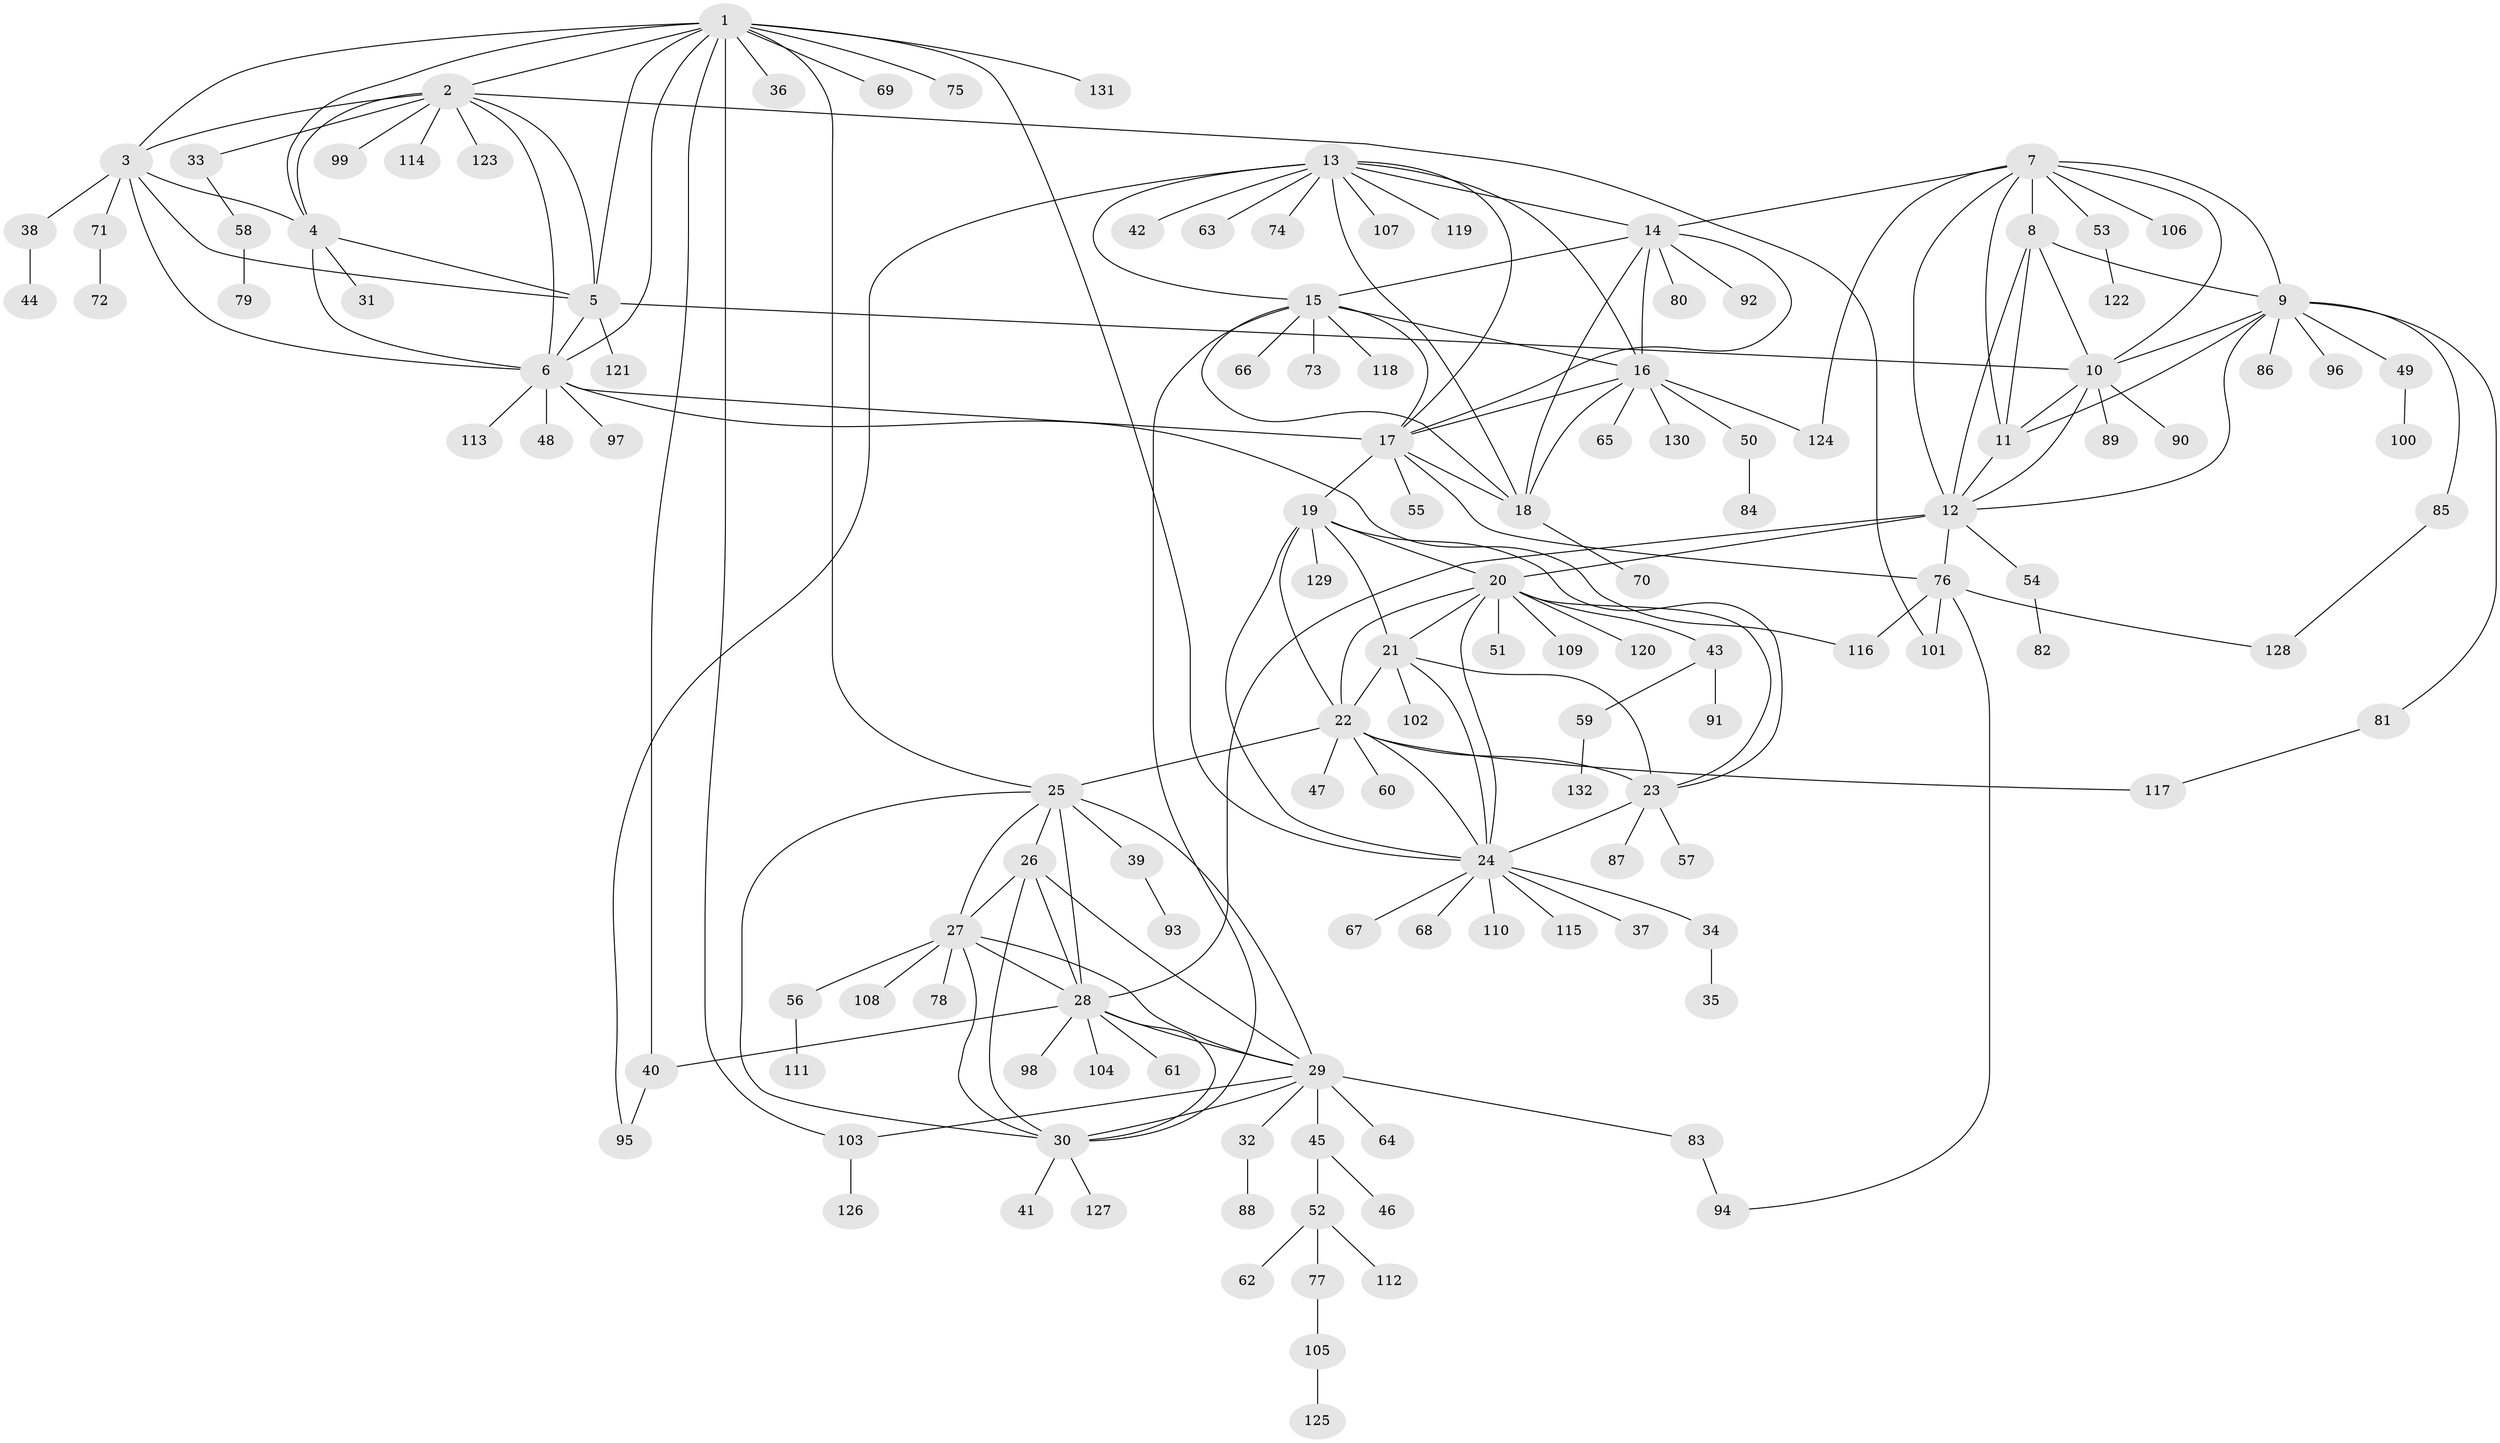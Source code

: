 // coarse degree distribution, {11: 0.020202020202020204, 6: 0.050505050505050504, 4: 0.030303030303030304, 8: 0.04040404040404041, 12: 0.020202020202020204, 9: 0.020202020202020204, 7: 0.030303030303030304, 5: 0.020202020202020204, 10: 0.030303030303030304, 1: 0.6060606060606061, 2: 0.12121212121212122, 3: 0.010101010101010102}
// Generated by graph-tools (version 1.1) at 2025/52/02/27/25 19:52:14]
// undirected, 132 vertices, 197 edges
graph export_dot {
graph [start="1"]
  node [color=gray90,style=filled];
  1;
  2;
  3;
  4;
  5;
  6;
  7;
  8;
  9;
  10;
  11;
  12;
  13;
  14;
  15;
  16;
  17;
  18;
  19;
  20;
  21;
  22;
  23;
  24;
  25;
  26;
  27;
  28;
  29;
  30;
  31;
  32;
  33;
  34;
  35;
  36;
  37;
  38;
  39;
  40;
  41;
  42;
  43;
  44;
  45;
  46;
  47;
  48;
  49;
  50;
  51;
  52;
  53;
  54;
  55;
  56;
  57;
  58;
  59;
  60;
  61;
  62;
  63;
  64;
  65;
  66;
  67;
  68;
  69;
  70;
  71;
  72;
  73;
  74;
  75;
  76;
  77;
  78;
  79;
  80;
  81;
  82;
  83;
  84;
  85;
  86;
  87;
  88;
  89;
  90;
  91;
  92;
  93;
  94;
  95;
  96;
  97;
  98;
  99;
  100;
  101;
  102;
  103;
  104;
  105;
  106;
  107;
  108;
  109;
  110;
  111;
  112;
  113;
  114;
  115;
  116;
  117;
  118;
  119;
  120;
  121;
  122;
  123;
  124;
  125;
  126;
  127;
  128;
  129;
  130;
  131;
  132;
  1 -- 2;
  1 -- 3;
  1 -- 4;
  1 -- 5;
  1 -- 6;
  1 -- 24;
  1 -- 25;
  1 -- 36;
  1 -- 40;
  1 -- 69;
  1 -- 75;
  1 -- 103;
  1 -- 131;
  2 -- 3;
  2 -- 4;
  2 -- 5;
  2 -- 6;
  2 -- 33;
  2 -- 99;
  2 -- 101;
  2 -- 114;
  2 -- 123;
  3 -- 4;
  3 -- 5;
  3 -- 6;
  3 -- 38;
  3 -- 71;
  4 -- 5;
  4 -- 6;
  4 -- 31;
  5 -- 6;
  5 -- 10;
  5 -- 121;
  6 -- 17;
  6 -- 48;
  6 -- 97;
  6 -- 113;
  6 -- 116;
  7 -- 8;
  7 -- 9;
  7 -- 10;
  7 -- 11;
  7 -- 12;
  7 -- 14;
  7 -- 53;
  7 -- 106;
  7 -- 124;
  8 -- 9;
  8 -- 10;
  8 -- 11;
  8 -- 12;
  9 -- 10;
  9 -- 11;
  9 -- 12;
  9 -- 49;
  9 -- 81;
  9 -- 85;
  9 -- 86;
  9 -- 96;
  10 -- 11;
  10 -- 12;
  10 -- 89;
  10 -- 90;
  11 -- 12;
  12 -- 20;
  12 -- 28;
  12 -- 54;
  12 -- 76;
  13 -- 14;
  13 -- 15;
  13 -- 16;
  13 -- 17;
  13 -- 18;
  13 -- 42;
  13 -- 63;
  13 -- 74;
  13 -- 95;
  13 -- 107;
  13 -- 119;
  14 -- 15;
  14 -- 16;
  14 -- 17;
  14 -- 18;
  14 -- 80;
  14 -- 92;
  15 -- 16;
  15 -- 17;
  15 -- 18;
  15 -- 30;
  15 -- 66;
  15 -- 73;
  15 -- 118;
  16 -- 17;
  16 -- 18;
  16 -- 50;
  16 -- 65;
  16 -- 124;
  16 -- 130;
  17 -- 18;
  17 -- 19;
  17 -- 55;
  17 -- 76;
  18 -- 70;
  19 -- 20;
  19 -- 21;
  19 -- 22;
  19 -- 23;
  19 -- 24;
  19 -- 129;
  20 -- 21;
  20 -- 22;
  20 -- 23;
  20 -- 24;
  20 -- 43;
  20 -- 51;
  20 -- 109;
  20 -- 120;
  21 -- 22;
  21 -- 23;
  21 -- 24;
  21 -- 102;
  22 -- 23;
  22 -- 24;
  22 -- 25;
  22 -- 47;
  22 -- 60;
  22 -- 117;
  23 -- 24;
  23 -- 57;
  23 -- 87;
  24 -- 34;
  24 -- 37;
  24 -- 67;
  24 -- 68;
  24 -- 110;
  24 -- 115;
  25 -- 26;
  25 -- 27;
  25 -- 28;
  25 -- 29;
  25 -- 30;
  25 -- 39;
  26 -- 27;
  26 -- 28;
  26 -- 29;
  26 -- 30;
  27 -- 28;
  27 -- 29;
  27 -- 30;
  27 -- 56;
  27 -- 78;
  27 -- 108;
  28 -- 29;
  28 -- 30;
  28 -- 40;
  28 -- 61;
  28 -- 98;
  28 -- 104;
  29 -- 30;
  29 -- 32;
  29 -- 45;
  29 -- 64;
  29 -- 83;
  29 -- 103;
  30 -- 41;
  30 -- 127;
  32 -- 88;
  33 -- 58;
  34 -- 35;
  38 -- 44;
  39 -- 93;
  40 -- 95;
  43 -- 59;
  43 -- 91;
  45 -- 46;
  45 -- 52;
  49 -- 100;
  50 -- 84;
  52 -- 62;
  52 -- 77;
  52 -- 112;
  53 -- 122;
  54 -- 82;
  56 -- 111;
  58 -- 79;
  59 -- 132;
  71 -- 72;
  76 -- 94;
  76 -- 101;
  76 -- 116;
  76 -- 128;
  77 -- 105;
  81 -- 117;
  83 -- 94;
  85 -- 128;
  103 -- 126;
  105 -- 125;
}
